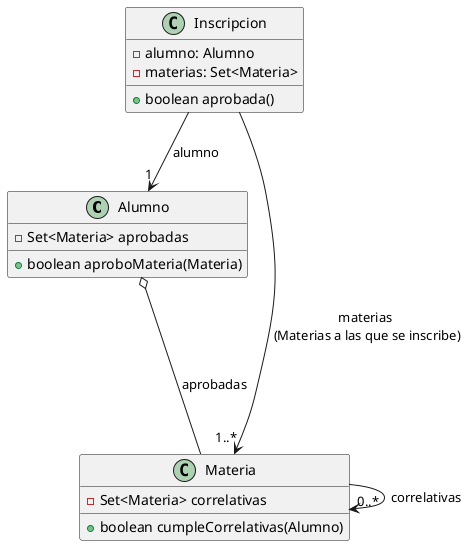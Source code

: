@startuml

Alumno o--- Materia : aprobadas
Inscripcion --> "1" Alumno : alumno
Inscripcion --> "1..*" Materia : materias \n(Materias a las que se inscribe)
Materia --> "0..*" Materia : correlativas

class Inscripcion {
-alumno: Alumno
-materias: Set<Materia>

+boolean aprobada()
}

class Alumno {
-Set<Materia> aprobadas
+boolean aproboMateria(Materia)
}

class Materia {
-Set<Materia> correlativas
+boolean cumpleCorrelativas(Alumno)
}

@enduml
